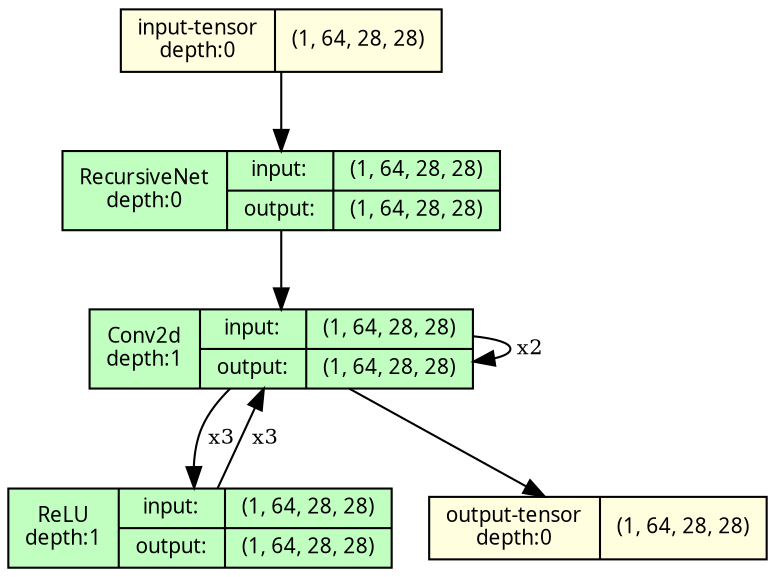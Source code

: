 strict digraph RecursiveNet {
	graph [ordering=in size="12.0,12.0"]
	node [align=left fontname="Linux libertine" fontsize=10 height=0.2 ranksep=0.1 shape=record style=filled]
	edge [fontsize=10]
	0 [label="input-tensor&#92;ndepth:0|(1, 64, 28, 28)" fillcolor=lightyellow]
	1 [label="RecursiveNet&#92;ndepth:0|{input:|output:}|{(1, 64, 28, 28)|(1, 64, 28, 28)}" fillcolor=darkseagreen1]
	2 [label="Conv2d&#92;ndepth:1|{input:|output:}|{(1, 64, 28, 28)|(1, 64, 28, 28)}" fillcolor=darkseagreen1]
	3 [label="ReLU&#92;ndepth:1|{input:|output:}|{(1, 64, 28, 28)|(1, 64, 28, 28)}" fillcolor=darkseagreen1]
	2 [label="Conv2d&#92;ndepth:1|{input:|output:}|{(1, 64, 28, 28)|(1, 64, 28, 28)}" fillcolor=darkseagreen1]
	2 [label="Conv2d&#92;ndepth:1|{input:|output:}|{(1, 64, 28, 28)|(1, 64, 28, 28)}" fillcolor=darkseagreen1]
	3 [label="ReLU&#92;ndepth:1|{input:|output:}|{(1, 64, 28, 28)|(1, 64, 28, 28)}" fillcolor=darkseagreen1]
	2 [label="Conv2d&#92;ndepth:1|{input:|output:}|{(1, 64, 28, 28)|(1, 64, 28, 28)}" fillcolor=darkseagreen1]
	2 [label="Conv2d&#92;ndepth:1|{input:|output:}|{(1, 64, 28, 28)|(1, 64, 28, 28)}" fillcolor=darkseagreen1]
	3 [label="ReLU&#92;ndepth:1|{input:|output:}|{(1, 64, 28, 28)|(1, 64, 28, 28)}" fillcolor=darkseagreen1]
	2 [label="Conv2d&#92;ndepth:1|{input:|output:}|{(1, 64, 28, 28)|(1, 64, 28, 28)}" fillcolor=darkseagreen1]
	4 [label="output-tensor&#92;ndepth:0|(1, 64, 28, 28)" fillcolor=lightyellow]
	0 -> 1
	1 -> 2
	2 -> 3
	3 -> 2
	2 -> 2
	2 -> 3 [label=" x2"]
	3 -> 2 [label=" x2"]
	2 -> 2 [label=" x2"]
	2 -> 3 [label=" x3"]
	3 -> 2 [label=" x3"]
	2 -> 4
}
